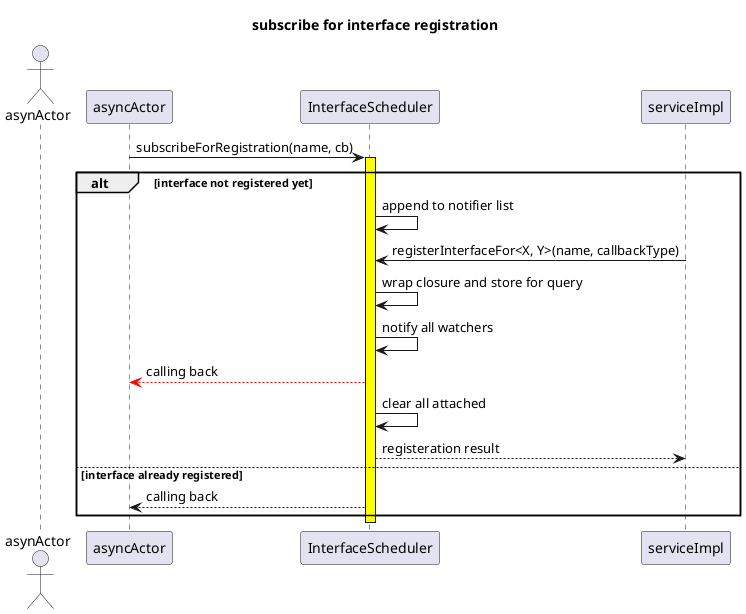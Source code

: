 @startuml
title subscribe for interface registration
!pragma teosz true
actor asynActor
asyncActor -> InterfaceScheduler: subscribeForRegistration(name, cb)
activate InterfaceScheduler #Yellow
alt interface not registered yet
InterfaceScheduler -> InterfaceScheduler: append to notifier list
serviceImpl -> InterfaceScheduler: registerInterfaceFor<X, Y>(name, callbackType)
InterfaceScheduler -> InterfaceScheduler : wrap closure and store for query
InterfaceScheduler -> InterfaceScheduler : notify all watchers
& InterfaceScheduler --[#Red]> asyncActor : calling back
InterfaceScheduler -> InterfaceScheduler : clear all attached
& InterfaceScheduler --> serviceImpl : registeration result
else interface already registered
InterfaceScheduler --> asyncActor: calling back
end
deactivate InterfaceScheduler
@enduml
